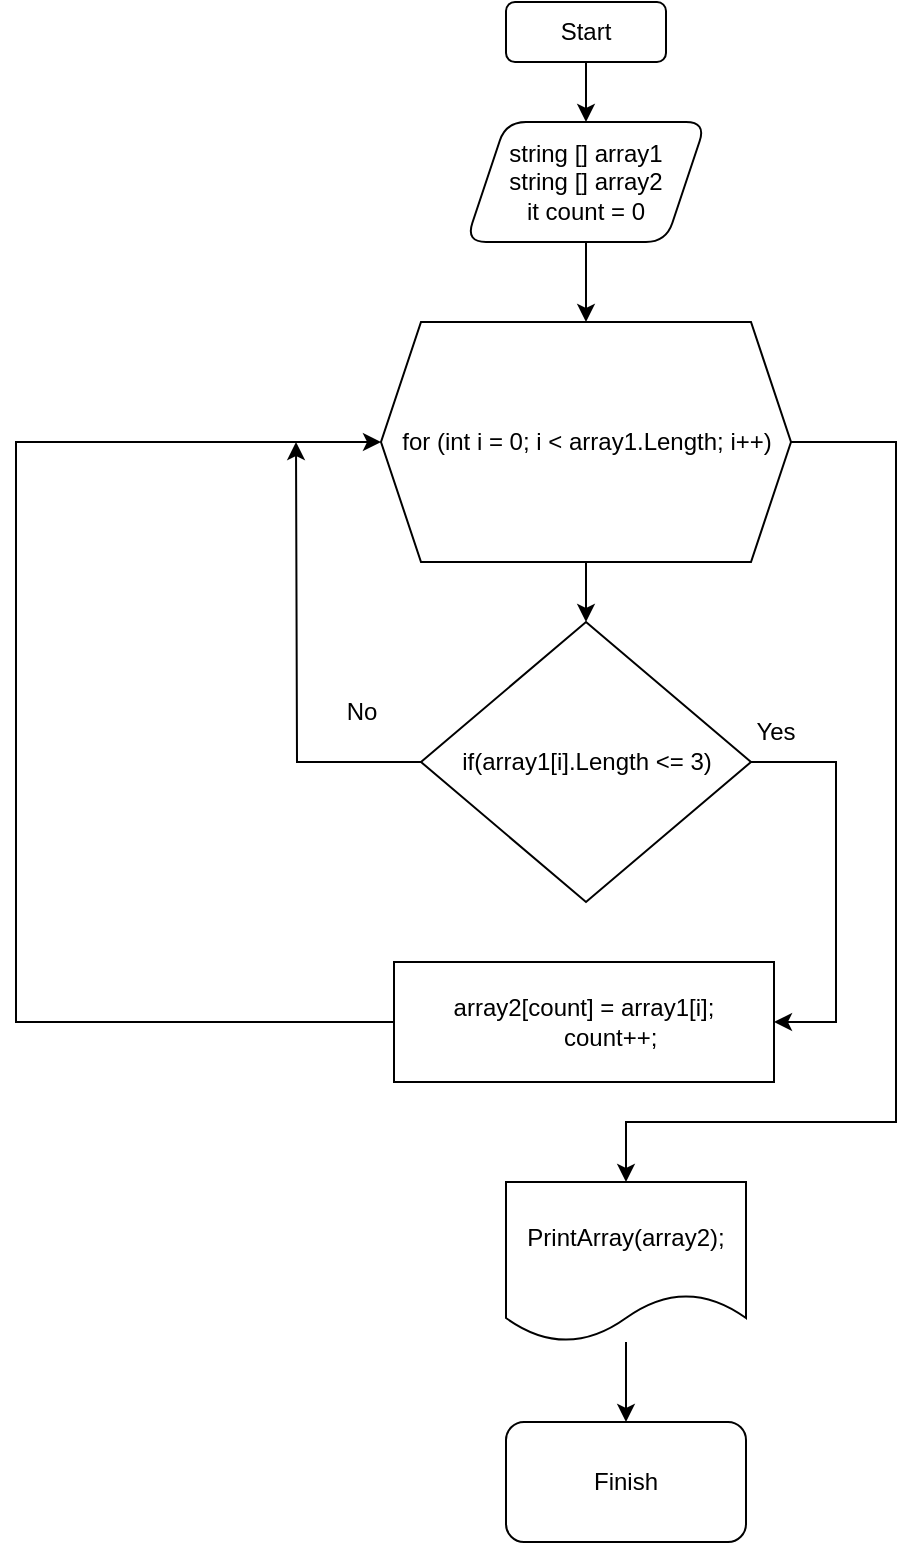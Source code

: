 <mxfile version="22.1.4" type="device">
  <diagram id="C5RBs43oDa-KdzZeNtuy" name="Page-1">
    <mxGraphModel dx="1380" dy="749" grid="1" gridSize="10" guides="1" tooltips="1" connect="1" arrows="1" fold="1" page="1" pageScale="1" pageWidth="827" pageHeight="1169" math="0" shadow="0">
      <root>
        <mxCell id="WIyWlLk6GJQsqaUBKTNV-0" />
        <mxCell id="WIyWlLk6GJQsqaUBKTNV-1" parent="WIyWlLk6GJQsqaUBKTNV-0" />
        <mxCell id="Nb2f_3NvkUgumeeBy4mp-3" value="" style="edgeStyle=orthogonalEdgeStyle;rounded=0;orthogonalLoop=1;jettySize=auto;html=1;" edge="1" parent="WIyWlLk6GJQsqaUBKTNV-1" source="Nb2f_3NvkUgumeeBy4mp-1" target="Nb2f_3NvkUgumeeBy4mp-2">
          <mxGeometry relative="1" as="geometry" />
        </mxCell>
        <mxCell id="Nb2f_3NvkUgumeeBy4mp-1" value="Start" style="rounded=1;whiteSpace=wrap;html=1;" vertex="1" parent="WIyWlLk6GJQsqaUBKTNV-1">
          <mxGeometry x="375" y="170" width="80" height="30" as="geometry" />
        </mxCell>
        <mxCell id="Nb2f_3NvkUgumeeBy4mp-5" value="" style="edgeStyle=orthogonalEdgeStyle;rounded=0;orthogonalLoop=1;jettySize=auto;html=1;" edge="1" parent="WIyWlLk6GJQsqaUBKTNV-1" source="Nb2f_3NvkUgumeeBy4mp-2" target="Nb2f_3NvkUgumeeBy4mp-4">
          <mxGeometry relative="1" as="geometry" />
        </mxCell>
        <mxCell id="Nb2f_3NvkUgumeeBy4mp-2" value="string [] array1&lt;br&gt;string [] array2&lt;br&gt;it count = 0" style="shape=parallelogram;perimeter=parallelogramPerimeter;whiteSpace=wrap;html=1;fixedSize=1;rounded=1;" vertex="1" parent="WIyWlLk6GJQsqaUBKTNV-1">
          <mxGeometry x="355" y="230" width="120" height="60" as="geometry" />
        </mxCell>
        <mxCell id="Nb2f_3NvkUgumeeBy4mp-7" value="" style="edgeStyle=orthogonalEdgeStyle;rounded=0;orthogonalLoop=1;jettySize=auto;html=1;" edge="1" parent="WIyWlLk6GJQsqaUBKTNV-1" source="Nb2f_3NvkUgumeeBy4mp-4" target="Nb2f_3NvkUgumeeBy4mp-6">
          <mxGeometry relative="1" as="geometry" />
        </mxCell>
        <mxCell id="Nb2f_3NvkUgumeeBy4mp-18" value="" style="edgeStyle=orthogonalEdgeStyle;rounded=0;orthogonalLoop=1;jettySize=auto;html=1;" edge="1" parent="WIyWlLk6GJQsqaUBKTNV-1" source="Nb2f_3NvkUgumeeBy4mp-4" target="Nb2f_3NvkUgumeeBy4mp-17">
          <mxGeometry relative="1" as="geometry">
            <Array as="points">
              <mxPoint x="570" y="390" />
              <mxPoint x="570" y="730" />
              <mxPoint x="435" y="730" />
            </Array>
          </mxGeometry>
        </mxCell>
        <mxCell id="Nb2f_3NvkUgumeeBy4mp-4" value="for (int i = 0; i &amp;lt; array1.Length; i++)" style="shape=hexagon;perimeter=hexagonPerimeter2;whiteSpace=wrap;html=1;fixedSize=1;" vertex="1" parent="WIyWlLk6GJQsqaUBKTNV-1">
          <mxGeometry x="312.5" y="330" width="205" height="120" as="geometry" />
        </mxCell>
        <mxCell id="Nb2f_3NvkUgumeeBy4mp-14" style="edgeStyle=orthogonalEdgeStyle;rounded=0;orthogonalLoop=1;jettySize=auto;html=1;" edge="1" parent="WIyWlLk6GJQsqaUBKTNV-1" source="Nb2f_3NvkUgumeeBy4mp-6">
          <mxGeometry relative="1" as="geometry">
            <mxPoint x="270" y="390" as="targetPoint" />
          </mxGeometry>
        </mxCell>
        <mxCell id="Nb2f_3NvkUgumeeBy4mp-6" value="if(array1[i].Length &amp;lt;= 3)" style="rhombus;whiteSpace=wrap;html=1;" vertex="1" parent="WIyWlLk6GJQsqaUBKTNV-1">
          <mxGeometry x="332.5" y="480" width="165" height="140" as="geometry" />
        </mxCell>
        <mxCell id="Nb2f_3NvkUgumeeBy4mp-13" value="Yes" style="text;html=1;strokeColor=none;fillColor=none;align=center;verticalAlign=middle;whiteSpace=wrap;rounded=0;" vertex="1" parent="WIyWlLk6GJQsqaUBKTNV-1">
          <mxGeometry x="480" y="520" width="60" height="30" as="geometry" />
        </mxCell>
        <mxCell id="Nb2f_3NvkUgumeeBy4mp-16" value="No" style="text;html=1;strokeColor=none;fillColor=none;align=center;verticalAlign=middle;whiteSpace=wrap;rounded=0;" vertex="1" parent="WIyWlLk6GJQsqaUBKTNV-1">
          <mxGeometry x="272.5" y="510" width="60" height="30" as="geometry" />
        </mxCell>
        <mxCell id="Nb2f_3NvkUgumeeBy4mp-20" value="" style="edgeStyle=orthogonalEdgeStyle;rounded=0;orthogonalLoop=1;jettySize=auto;html=1;" edge="1" parent="WIyWlLk6GJQsqaUBKTNV-1" source="Nb2f_3NvkUgumeeBy4mp-17" target="Nb2f_3NvkUgumeeBy4mp-19">
          <mxGeometry relative="1" as="geometry" />
        </mxCell>
        <mxCell id="Nb2f_3NvkUgumeeBy4mp-17" value="PrintArray(array2);" style="shape=document;whiteSpace=wrap;html=1;boundedLbl=1;" vertex="1" parent="WIyWlLk6GJQsqaUBKTNV-1">
          <mxGeometry x="375" y="760" width="120" height="80" as="geometry" />
        </mxCell>
        <mxCell id="Nb2f_3NvkUgumeeBy4mp-19" value="Finish" style="rounded=1;whiteSpace=wrap;html=1;" vertex="1" parent="WIyWlLk6GJQsqaUBKTNV-1">
          <mxGeometry x="375" y="880" width="120" height="60" as="geometry" />
        </mxCell>
        <mxCell id="Nb2f_3NvkUgumeeBy4mp-21" value="" style="edgeStyle=orthogonalEdgeStyle;rounded=0;orthogonalLoop=1;jettySize=auto;html=1;" edge="1" parent="WIyWlLk6GJQsqaUBKTNV-1" source="Nb2f_3NvkUgumeeBy4mp-6" target="Nb2f_3NvkUgumeeBy4mp-11">
          <mxGeometry relative="1" as="geometry">
            <mxPoint x="498" y="550" as="sourcePoint" />
            <mxPoint x="150" y="420" as="targetPoint" />
            <Array as="points">
              <mxPoint x="540" y="550" />
              <mxPoint x="540" y="680" />
            </Array>
          </mxGeometry>
        </mxCell>
        <mxCell id="Nb2f_3NvkUgumeeBy4mp-22" style="edgeStyle=orthogonalEdgeStyle;rounded=0;orthogonalLoop=1;jettySize=auto;html=1;entryX=0;entryY=0.5;entryDx=0;entryDy=0;" edge="1" parent="WIyWlLk6GJQsqaUBKTNV-1" source="Nb2f_3NvkUgumeeBy4mp-11" target="Nb2f_3NvkUgumeeBy4mp-4">
          <mxGeometry relative="1" as="geometry">
            <Array as="points">
              <mxPoint x="130" y="680" />
              <mxPoint x="130" y="390" />
            </Array>
          </mxGeometry>
        </mxCell>
        <mxCell id="Nb2f_3NvkUgumeeBy4mp-11" value="&lt;div&gt;array2[count] = array1[i];&lt;/div&gt;&lt;div&gt;&amp;nbsp; &amp;nbsp; &amp;nbsp; &amp;nbsp; count++;&lt;/div&gt;" style="rounded=0;whiteSpace=wrap;html=1;" vertex="1" parent="WIyWlLk6GJQsqaUBKTNV-1">
          <mxGeometry x="319" y="650" width="190" height="60" as="geometry" />
        </mxCell>
      </root>
    </mxGraphModel>
  </diagram>
</mxfile>
